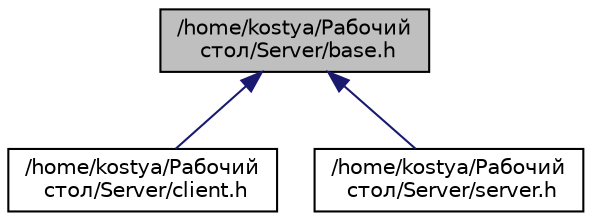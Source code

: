 digraph "/home/kostya/Рабочий стол/Server/base.h"
{
 // LATEX_PDF_SIZE
  edge [fontname="Helvetica",fontsize="10",labelfontname="Helvetica",labelfontsize="10"];
  node [fontname="Helvetica",fontsize="10",shape=record];
  Node1 [label="/home/kostya/Рабочий\l стол/Server/base.h",height=0.2,width=0.4,color="black", fillcolor="grey75", style="filled", fontcolor="black",tooltip="Заголовочный файл, содержащий структуру пакета и связанные константы"];
  Node1 -> Node2 [dir="back",color="midnightblue",fontsize="10",style="solid",fontname="Helvetica"];
  Node2 [label="/home/kostya/Рабочий\l стол/Server/client.h",height=0.2,width=0.4,color="black", fillcolor="white", style="filled",URL="$client_8h.html",tooltip="Содержит основной код клиента для обработки пакетов данных"];
  Node1 -> Node3 [dir="back",color="midnightblue",fontsize="10",style="solid",fontname="Helvetica"];
  Node3 [label="/home/kostya/Рабочий\l стол/Server/server.h",height=0.2,width=0.4,color="black", fillcolor="white", style="filled",URL="$server_8h.html",tooltip="Содержит основной код сервера для обработки пакетов данных"];
}
